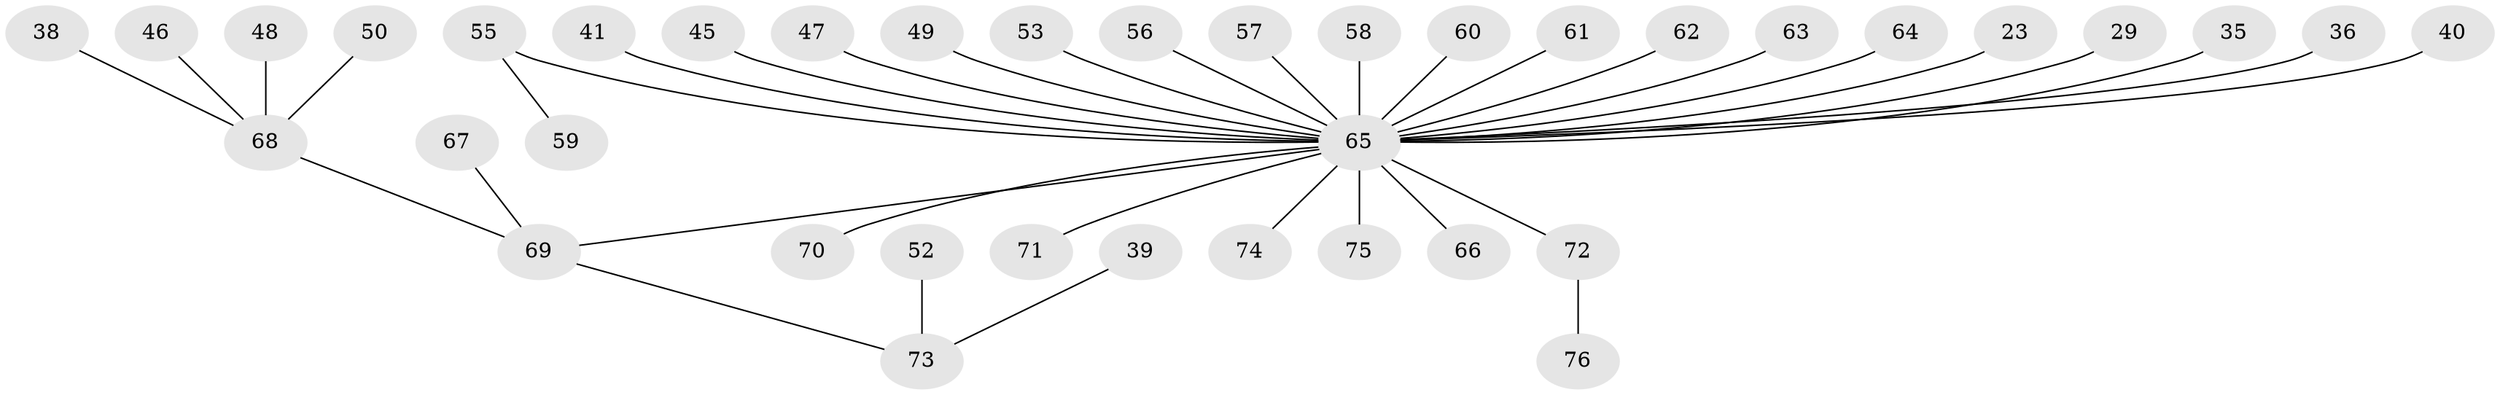 // original degree distribution, {9: 0.013157894736842105, 7: 0.013157894736842105, 4: 0.09210526315789473, 3: 0.10526315789473684, 2: 0.18421052631578946, 5: 0.013157894736842105, 1: 0.5657894736842105, 6: 0.013157894736842105}
// Generated by graph-tools (version 1.1) at 2025/53/03/09/25 04:53:18]
// undirected, 38 vertices, 37 edges
graph export_dot {
graph [start="1"]
  node [color=gray90,style=filled];
  23;
  29;
  35;
  36;
  38;
  39;
  40;
  41;
  45;
  46;
  47;
  48;
  49;
  50;
  52;
  53;
  55;
  56;
  57;
  58;
  59;
  60;
  61;
  62;
  63;
  64;
  65 [super="+30+32+54+31+27+37+15+51+19+20+22"];
  66;
  67 [super="+24"];
  68 [super="+33+44"];
  69 [super="+17"];
  70;
  71;
  72;
  73 [super="+34"];
  74;
  75;
  76;
  23 -- 65;
  29 -- 65;
  35 -- 65;
  36 -- 65;
  38 -- 68;
  39 -- 73;
  40 -- 65;
  41 -- 65;
  45 -- 65;
  46 -- 68;
  47 -- 65;
  48 -- 68;
  49 -- 65;
  50 -- 68;
  52 -- 73;
  53 -- 65;
  55 -- 59;
  55 -- 65;
  56 -- 65;
  57 -- 65;
  58 -- 65;
  60 -- 65;
  61 -- 65;
  62 -- 65;
  63 -- 65;
  64 -- 65;
  65 -- 66;
  65 -- 69;
  65 -- 70;
  65 -- 71;
  65 -- 72;
  65 -- 74;
  65 -- 75;
  67 -- 69;
  68 -- 69;
  69 -- 73;
  72 -- 76;
}
